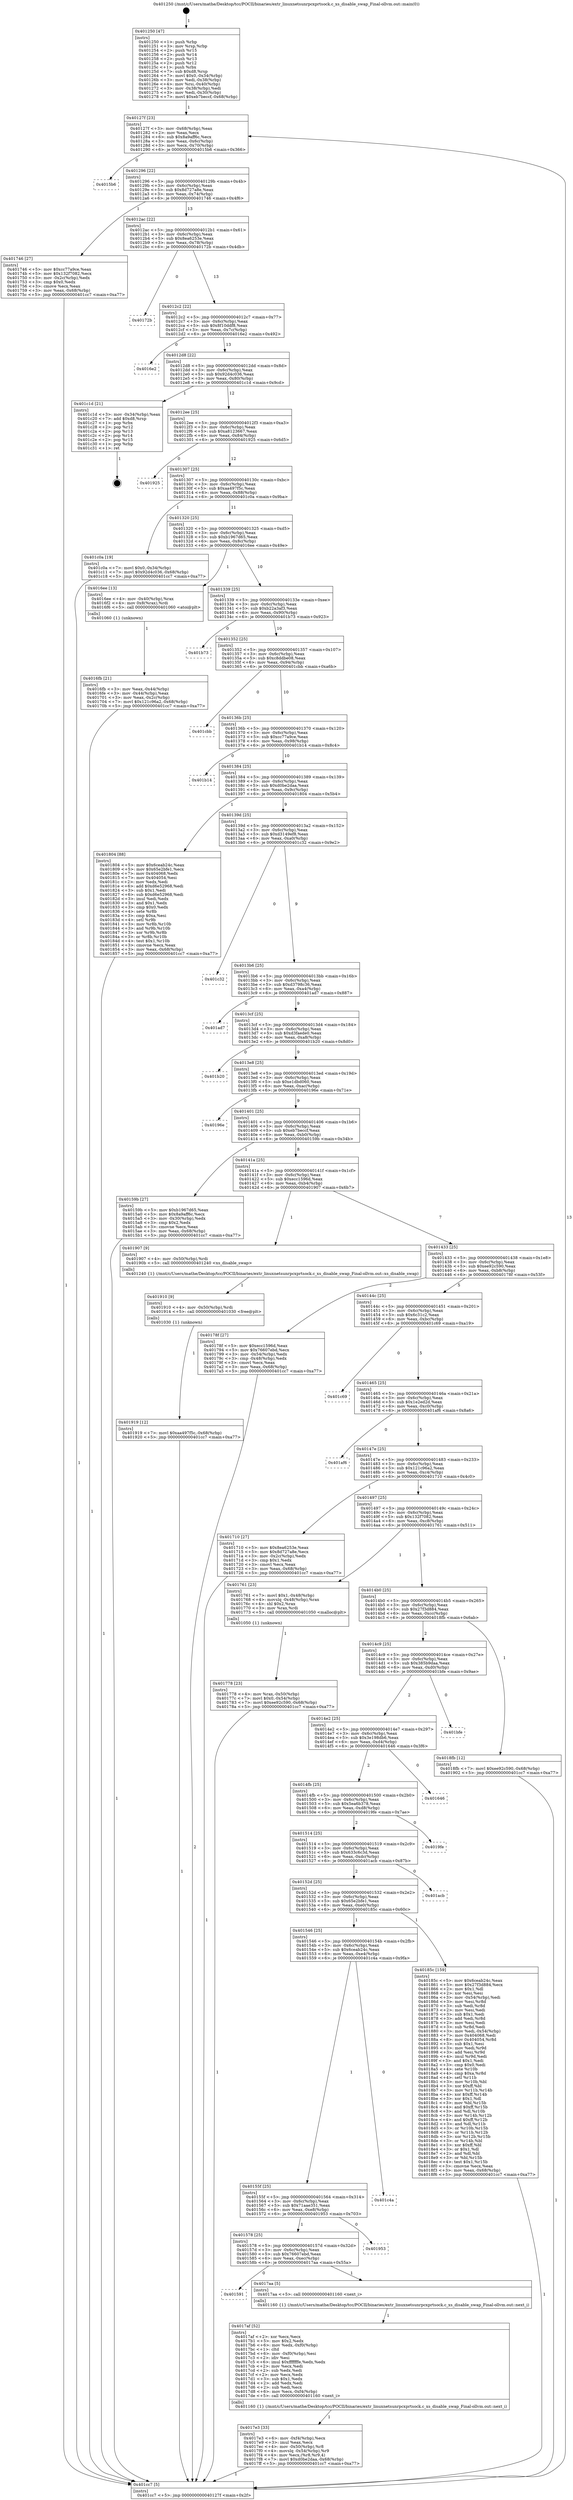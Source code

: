 digraph "0x401250" {
  label = "0x401250 (/mnt/c/Users/mathe/Desktop/tcc/POCII/binaries/extr_linuxnetsunrpcxprtsock.c_xs_disable_swap_Final-ollvm.out::main(0))"
  labelloc = "t"
  node[shape=record]

  Entry [label="",width=0.3,height=0.3,shape=circle,fillcolor=black,style=filled]
  "0x40127f" [label="{
     0x40127f [23]\l
     | [instrs]\l
     &nbsp;&nbsp;0x40127f \<+3\>: mov -0x68(%rbp),%eax\l
     &nbsp;&nbsp;0x401282 \<+2\>: mov %eax,%ecx\l
     &nbsp;&nbsp;0x401284 \<+6\>: sub $0x8a9aff6c,%ecx\l
     &nbsp;&nbsp;0x40128a \<+3\>: mov %eax,-0x6c(%rbp)\l
     &nbsp;&nbsp;0x40128d \<+3\>: mov %ecx,-0x70(%rbp)\l
     &nbsp;&nbsp;0x401290 \<+6\>: je 00000000004015b6 \<main+0x366\>\l
  }"]
  "0x4015b6" [label="{
     0x4015b6\l
  }", style=dashed]
  "0x401296" [label="{
     0x401296 [22]\l
     | [instrs]\l
     &nbsp;&nbsp;0x401296 \<+5\>: jmp 000000000040129b \<main+0x4b\>\l
     &nbsp;&nbsp;0x40129b \<+3\>: mov -0x6c(%rbp),%eax\l
     &nbsp;&nbsp;0x40129e \<+5\>: sub $0x8d727a8e,%eax\l
     &nbsp;&nbsp;0x4012a3 \<+3\>: mov %eax,-0x74(%rbp)\l
     &nbsp;&nbsp;0x4012a6 \<+6\>: je 0000000000401746 \<main+0x4f6\>\l
  }"]
  Exit [label="",width=0.3,height=0.3,shape=circle,fillcolor=black,style=filled,peripheries=2]
  "0x401746" [label="{
     0x401746 [27]\l
     | [instrs]\l
     &nbsp;&nbsp;0x401746 \<+5\>: mov $0xcc77a9ce,%eax\l
     &nbsp;&nbsp;0x40174b \<+5\>: mov $0x132f7082,%ecx\l
     &nbsp;&nbsp;0x401750 \<+3\>: mov -0x2c(%rbp),%edx\l
     &nbsp;&nbsp;0x401753 \<+3\>: cmp $0x0,%edx\l
     &nbsp;&nbsp;0x401756 \<+3\>: cmove %ecx,%eax\l
     &nbsp;&nbsp;0x401759 \<+3\>: mov %eax,-0x68(%rbp)\l
     &nbsp;&nbsp;0x40175c \<+5\>: jmp 0000000000401cc7 \<main+0xa77\>\l
  }"]
  "0x4012ac" [label="{
     0x4012ac [22]\l
     | [instrs]\l
     &nbsp;&nbsp;0x4012ac \<+5\>: jmp 00000000004012b1 \<main+0x61\>\l
     &nbsp;&nbsp;0x4012b1 \<+3\>: mov -0x6c(%rbp),%eax\l
     &nbsp;&nbsp;0x4012b4 \<+5\>: sub $0x8ea6253e,%eax\l
     &nbsp;&nbsp;0x4012b9 \<+3\>: mov %eax,-0x78(%rbp)\l
     &nbsp;&nbsp;0x4012bc \<+6\>: je 000000000040172b \<main+0x4db\>\l
  }"]
  "0x401919" [label="{
     0x401919 [12]\l
     | [instrs]\l
     &nbsp;&nbsp;0x401919 \<+7\>: movl $0xaa497f5c,-0x68(%rbp)\l
     &nbsp;&nbsp;0x401920 \<+5\>: jmp 0000000000401cc7 \<main+0xa77\>\l
  }"]
  "0x40172b" [label="{
     0x40172b\l
  }", style=dashed]
  "0x4012c2" [label="{
     0x4012c2 [22]\l
     | [instrs]\l
     &nbsp;&nbsp;0x4012c2 \<+5\>: jmp 00000000004012c7 \<main+0x77\>\l
     &nbsp;&nbsp;0x4012c7 \<+3\>: mov -0x6c(%rbp),%eax\l
     &nbsp;&nbsp;0x4012ca \<+5\>: sub $0x8f10ddf8,%eax\l
     &nbsp;&nbsp;0x4012cf \<+3\>: mov %eax,-0x7c(%rbp)\l
     &nbsp;&nbsp;0x4012d2 \<+6\>: je 00000000004016e2 \<main+0x492\>\l
  }"]
  "0x401910" [label="{
     0x401910 [9]\l
     | [instrs]\l
     &nbsp;&nbsp;0x401910 \<+4\>: mov -0x50(%rbp),%rdi\l
     &nbsp;&nbsp;0x401914 \<+5\>: call 0000000000401030 \<free@plt\>\l
     | [calls]\l
     &nbsp;&nbsp;0x401030 \{1\} (unknown)\l
  }"]
  "0x4016e2" [label="{
     0x4016e2\l
  }", style=dashed]
  "0x4012d8" [label="{
     0x4012d8 [22]\l
     | [instrs]\l
     &nbsp;&nbsp;0x4012d8 \<+5\>: jmp 00000000004012dd \<main+0x8d\>\l
     &nbsp;&nbsp;0x4012dd \<+3\>: mov -0x6c(%rbp),%eax\l
     &nbsp;&nbsp;0x4012e0 \<+5\>: sub $0x92d4c036,%eax\l
     &nbsp;&nbsp;0x4012e5 \<+3\>: mov %eax,-0x80(%rbp)\l
     &nbsp;&nbsp;0x4012e8 \<+6\>: je 0000000000401c1d \<main+0x9cd\>\l
  }"]
  "0x4017e3" [label="{
     0x4017e3 [33]\l
     | [instrs]\l
     &nbsp;&nbsp;0x4017e3 \<+6\>: mov -0xf4(%rbp),%ecx\l
     &nbsp;&nbsp;0x4017e9 \<+3\>: imul %eax,%ecx\l
     &nbsp;&nbsp;0x4017ec \<+4\>: mov -0x50(%rbp),%r8\l
     &nbsp;&nbsp;0x4017f0 \<+4\>: movslq -0x54(%rbp),%r9\l
     &nbsp;&nbsp;0x4017f4 \<+4\>: mov %ecx,(%r8,%r9,4)\l
     &nbsp;&nbsp;0x4017f8 \<+7\>: movl $0xd0be2daa,-0x68(%rbp)\l
     &nbsp;&nbsp;0x4017ff \<+5\>: jmp 0000000000401cc7 \<main+0xa77\>\l
  }"]
  "0x401c1d" [label="{
     0x401c1d [21]\l
     | [instrs]\l
     &nbsp;&nbsp;0x401c1d \<+3\>: mov -0x34(%rbp),%eax\l
     &nbsp;&nbsp;0x401c20 \<+7\>: add $0xd8,%rsp\l
     &nbsp;&nbsp;0x401c27 \<+1\>: pop %rbx\l
     &nbsp;&nbsp;0x401c28 \<+2\>: pop %r12\l
     &nbsp;&nbsp;0x401c2a \<+2\>: pop %r13\l
     &nbsp;&nbsp;0x401c2c \<+2\>: pop %r14\l
     &nbsp;&nbsp;0x401c2e \<+2\>: pop %r15\l
     &nbsp;&nbsp;0x401c30 \<+1\>: pop %rbp\l
     &nbsp;&nbsp;0x401c31 \<+1\>: ret\l
  }"]
  "0x4012ee" [label="{
     0x4012ee [25]\l
     | [instrs]\l
     &nbsp;&nbsp;0x4012ee \<+5\>: jmp 00000000004012f3 \<main+0xa3\>\l
     &nbsp;&nbsp;0x4012f3 \<+3\>: mov -0x6c(%rbp),%eax\l
     &nbsp;&nbsp;0x4012f6 \<+5\>: sub $0xa8123667,%eax\l
     &nbsp;&nbsp;0x4012fb \<+6\>: mov %eax,-0x84(%rbp)\l
     &nbsp;&nbsp;0x401301 \<+6\>: je 0000000000401925 \<main+0x6d5\>\l
  }"]
  "0x4017af" [label="{
     0x4017af [52]\l
     | [instrs]\l
     &nbsp;&nbsp;0x4017af \<+2\>: xor %ecx,%ecx\l
     &nbsp;&nbsp;0x4017b1 \<+5\>: mov $0x2,%edx\l
     &nbsp;&nbsp;0x4017b6 \<+6\>: mov %edx,-0xf0(%rbp)\l
     &nbsp;&nbsp;0x4017bc \<+1\>: cltd\l
     &nbsp;&nbsp;0x4017bd \<+6\>: mov -0xf0(%rbp),%esi\l
     &nbsp;&nbsp;0x4017c3 \<+2\>: idiv %esi\l
     &nbsp;&nbsp;0x4017c5 \<+6\>: imul $0xfffffffe,%edx,%edx\l
     &nbsp;&nbsp;0x4017cb \<+2\>: mov %ecx,%edi\l
     &nbsp;&nbsp;0x4017cd \<+2\>: sub %edx,%edi\l
     &nbsp;&nbsp;0x4017cf \<+2\>: mov %ecx,%edx\l
     &nbsp;&nbsp;0x4017d1 \<+3\>: sub $0x1,%edx\l
     &nbsp;&nbsp;0x4017d4 \<+2\>: add %edx,%edi\l
     &nbsp;&nbsp;0x4017d6 \<+2\>: sub %edi,%ecx\l
     &nbsp;&nbsp;0x4017d8 \<+6\>: mov %ecx,-0xf4(%rbp)\l
     &nbsp;&nbsp;0x4017de \<+5\>: call 0000000000401160 \<next_i\>\l
     | [calls]\l
     &nbsp;&nbsp;0x401160 \{1\} (/mnt/c/Users/mathe/Desktop/tcc/POCII/binaries/extr_linuxnetsunrpcxprtsock.c_xs_disable_swap_Final-ollvm.out::next_i)\l
  }"]
  "0x401925" [label="{
     0x401925\l
  }", style=dashed]
  "0x401307" [label="{
     0x401307 [25]\l
     | [instrs]\l
     &nbsp;&nbsp;0x401307 \<+5\>: jmp 000000000040130c \<main+0xbc\>\l
     &nbsp;&nbsp;0x40130c \<+3\>: mov -0x6c(%rbp),%eax\l
     &nbsp;&nbsp;0x40130f \<+5\>: sub $0xaa497f5c,%eax\l
     &nbsp;&nbsp;0x401314 \<+6\>: mov %eax,-0x88(%rbp)\l
     &nbsp;&nbsp;0x40131a \<+6\>: je 0000000000401c0a \<main+0x9ba\>\l
  }"]
  "0x401591" [label="{
     0x401591\l
  }", style=dashed]
  "0x401c0a" [label="{
     0x401c0a [19]\l
     | [instrs]\l
     &nbsp;&nbsp;0x401c0a \<+7\>: movl $0x0,-0x34(%rbp)\l
     &nbsp;&nbsp;0x401c11 \<+7\>: movl $0x92d4c036,-0x68(%rbp)\l
     &nbsp;&nbsp;0x401c18 \<+5\>: jmp 0000000000401cc7 \<main+0xa77\>\l
  }"]
  "0x401320" [label="{
     0x401320 [25]\l
     | [instrs]\l
     &nbsp;&nbsp;0x401320 \<+5\>: jmp 0000000000401325 \<main+0xd5\>\l
     &nbsp;&nbsp;0x401325 \<+3\>: mov -0x6c(%rbp),%eax\l
     &nbsp;&nbsp;0x401328 \<+5\>: sub $0xb1967d65,%eax\l
     &nbsp;&nbsp;0x40132d \<+6\>: mov %eax,-0x8c(%rbp)\l
     &nbsp;&nbsp;0x401333 \<+6\>: je 00000000004016ee \<main+0x49e\>\l
  }"]
  "0x4017aa" [label="{
     0x4017aa [5]\l
     | [instrs]\l
     &nbsp;&nbsp;0x4017aa \<+5\>: call 0000000000401160 \<next_i\>\l
     | [calls]\l
     &nbsp;&nbsp;0x401160 \{1\} (/mnt/c/Users/mathe/Desktop/tcc/POCII/binaries/extr_linuxnetsunrpcxprtsock.c_xs_disable_swap_Final-ollvm.out::next_i)\l
  }"]
  "0x4016ee" [label="{
     0x4016ee [13]\l
     | [instrs]\l
     &nbsp;&nbsp;0x4016ee \<+4\>: mov -0x40(%rbp),%rax\l
     &nbsp;&nbsp;0x4016f2 \<+4\>: mov 0x8(%rax),%rdi\l
     &nbsp;&nbsp;0x4016f6 \<+5\>: call 0000000000401060 \<atoi@plt\>\l
     | [calls]\l
     &nbsp;&nbsp;0x401060 \{1\} (unknown)\l
  }"]
  "0x401339" [label="{
     0x401339 [25]\l
     | [instrs]\l
     &nbsp;&nbsp;0x401339 \<+5\>: jmp 000000000040133e \<main+0xee\>\l
     &nbsp;&nbsp;0x40133e \<+3\>: mov -0x6c(%rbp),%eax\l
     &nbsp;&nbsp;0x401341 \<+5\>: sub $0xb22a3af3,%eax\l
     &nbsp;&nbsp;0x401346 \<+6\>: mov %eax,-0x90(%rbp)\l
     &nbsp;&nbsp;0x40134c \<+6\>: je 0000000000401b73 \<main+0x923\>\l
  }"]
  "0x401578" [label="{
     0x401578 [25]\l
     | [instrs]\l
     &nbsp;&nbsp;0x401578 \<+5\>: jmp 000000000040157d \<main+0x32d\>\l
     &nbsp;&nbsp;0x40157d \<+3\>: mov -0x6c(%rbp),%eax\l
     &nbsp;&nbsp;0x401580 \<+5\>: sub $0x76607ebd,%eax\l
     &nbsp;&nbsp;0x401585 \<+6\>: mov %eax,-0xec(%rbp)\l
     &nbsp;&nbsp;0x40158b \<+6\>: je 00000000004017aa \<main+0x55a\>\l
  }"]
  "0x401b73" [label="{
     0x401b73\l
  }", style=dashed]
  "0x401352" [label="{
     0x401352 [25]\l
     | [instrs]\l
     &nbsp;&nbsp;0x401352 \<+5\>: jmp 0000000000401357 \<main+0x107\>\l
     &nbsp;&nbsp;0x401357 \<+3\>: mov -0x6c(%rbp),%eax\l
     &nbsp;&nbsp;0x40135a \<+5\>: sub $0xc8ddbe08,%eax\l
     &nbsp;&nbsp;0x40135f \<+6\>: mov %eax,-0x94(%rbp)\l
     &nbsp;&nbsp;0x401365 \<+6\>: je 0000000000401cbb \<main+0xa6b\>\l
  }"]
  "0x401953" [label="{
     0x401953\l
  }", style=dashed]
  "0x401cbb" [label="{
     0x401cbb\l
  }", style=dashed]
  "0x40136b" [label="{
     0x40136b [25]\l
     | [instrs]\l
     &nbsp;&nbsp;0x40136b \<+5\>: jmp 0000000000401370 \<main+0x120\>\l
     &nbsp;&nbsp;0x401370 \<+3\>: mov -0x6c(%rbp),%eax\l
     &nbsp;&nbsp;0x401373 \<+5\>: sub $0xcc77a9ce,%eax\l
     &nbsp;&nbsp;0x401378 \<+6\>: mov %eax,-0x98(%rbp)\l
     &nbsp;&nbsp;0x40137e \<+6\>: je 0000000000401b14 \<main+0x8c4\>\l
  }"]
  "0x40155f" [label="{
     0x40155f [25]\l
     | [instrs]\l
     &nbsp;&nbsp;0x40155f \<+5\>: jmp 0000000000401564 \<main+0x314\>\l
     &nbsp;&nbsp;0x401564 \<+3\>: mov -0x6c(%rbp),%eax\l
     &nbsp;&nbsp;0x401567 \<+5\>: sub $0x71aae351,%eax\l
     &nbsp;&nbsp;0x40156c \<+6\>: mov %eax,-0xe8(%rbp)\l
     &nbsp;&nbsp;0x401572 \<+6\>: je 0000000000401953 \<main+0x703\>\l
  }"]
  "0x401b14" [label="{
     0x401b14\l
  }", style=dashed]
  "0x401384" [label="{
     0x401384 [25]\l
     | [instrs]\l
     &nbsp;&nbsp;0x401384 \<+5\>: jmp 0000000000401389 \<main+0x139\>\l
     &nbsp;&nbsp;0x401389 \<+3\>: mov -0x6c(%rbp),%eax\l
     &nbsp;&nbsp;0x40138c \<+5\>: sub $0xd0be2daa,%eax\l
     &nbsp;&nbsp;0x401391 \<+6\>: mov %eax,-0x9c(%rbp)\l
     &nbsp;&nbsp;0x401397 \<+6\>: je 0000000000401804 \<main+0x5b4\>\l
  }"]
  "0x401c4a" [label="{
     0x401c4a\l
  }", style=dashed]
  "0x401804" [label="{
     0x401804 [88]\l
     | [instrs]\l
     &nbsp;&nbsp;0x401804 \<+5\>: mov $0x6ceab24c,%eax\l
     &nbsp;&nbsp;0x401809 \<+5\>: mov $0x65e2bfe1,%ecx\l
     &nbsp;&nbsp;0x40180e \<+7\>: mov 0x404068,%edx\l
     &nbsp;&nbsp;0x401815 \<+7\>: mov 0x404054,%esi\l
     &nbsp;&nbsp;0x40181c \<+2\>: mov %edx,%edi\l
     &nbsp;&nbsp;0x40181e \<+6\>: add $0xd6e52968,%edi\l
     &nbsp;&nbsp;0x401824 \<+3\>: sub $0x1,%edi\l
     &nbsp;&nbsp;0x401827 \<+6\>: sub $0xd6e52968,%edi\l
     &nbsp;&nbsp;0x40182d \<+3\>: imul %edi,%edx\l
     &nbsp;&nbsp;0x401830 \<+3\>: and $0x1,%edx\l
     &nbsp;&nbsp;0x401833 \<+3\>: cmp $0x0,%edx\l
     &nbsp;&nbsp;0x401836 \<+4\>: sete %r8b\l
     &nbsp;&nbsp;0x40183a \<+3\>: cmp $0xa,%esi\l
     &nbsp;&nbsp;0x40183d \<+4\>: setl %r9b\l
     &nbsp;&nbsp;0x401841 \<+3\>: mov %r8b,%r10b\l
     &nbsp;&nbsp;0x401844 \<+3\>: and %r9b,%r10b\l
     &nbsp;&nbsp;0x401847 \<+3\>: xor %r9b,%r8b\l
     &nbsp;&nbsp;0x40184a \<+3\>: or %r8b,%r10b\l
     &nbsp;&nbsp;0x40184d \<+4\>: test $0x1,%r10b\l
     &nbsp;&nbsp;0x401851 \<+3\>: cmovne %ecx,%eax\l
     &nbsp;&nbsp;0x401854 \<+3\>: mov %eax,-0x68(%rbp)\l
     &nbsp;&nbsp;0x401857 \<+5\>: jmp 0000000000401cc7 \<main+0xa77\>\l
  }"]
  "0x40139d" [label="{
     0x40139d [25]\l
     | [instrs]\l
     &nbsp;&nbsp;0x40139d \<+5\>: jmp 00000000004013a2 \<main+0x152\>\l
     &nbsp;&nbsp;0x4013a2 \<+3\>: mov -0x6c(%rbp),%eax\l
     &nbsp;&nbsp;0x4013a5 \<+5\>: sub $0xd3149ef8,%eax\l
     &nbsp;&nbsp;0x4013aa \<+6\>: mov %eax,-0xa0(%rbp)\l
     &nbsp;&nbsp;0x4013b0 \<+6\>: je 0000000000401c32 \<main+0x9e2\>\l
  }"]
  "0x401546" [label="{
     0x401546 [25]\l
     | [instrs]\l
     &nbsp;&nbsp;0x401546 \<+5\>: jmp 000000000040154b \<main+0x2fb\>\l
     &nbsp;&nbsp;0x40154b \<+3\>: mov -0x6c(%rbp),%eax\l
     &nbsp;&nbsp;0x40154e \<+5\>: sub $0x6ceab24c,%eax\l
     &nbsp;&nbsp;0x401553 \<+6\>: mov %eax,-0xe4(%rbp)\l
     &nbsp;&nbsp;0x401559 \<+6\>: je 0000000000401c4a \<main+0x9fa\>\l
  }"]
  "0x401c32" [label="{
     0x401c32\l
  }", style=dashed]
  "0x4013b6" [label="{
     0x4013b6 [25]\l
     | [instrs]\l
     &nbsp;&nbsp;0x4013b6 \<+5\>: jmp 00000000004013bb \<main+0x16b\>\l
     &nbsp;&nbsp;0x4013bb \<+3\>: mov -0x6c(%rbp),%eax\l
     &nbsp;&nbsp;0x4013be \<+5\>: sub $0xd3798c36,%eax\l
     &nbsp;&nbsp;0x4013c3 \<+6\>: mov %eax,-0xa4(%rbp)\l
     &nbsp;&nbsp;0x4013c9 \<+6\>: je 0000000000401ad7 \<main+0x887\>\l
  }"]
  "0x40185c" [label="{
     0x40185c [159]\l
     | [instrs]\l
     &nbsp;&nbsp;0x40185c \<+5\>: mov $0x6ceab24c,%eax\l
     &nbsp;&nbsp;0x401861 \<+5\>: mov $0x27f3d884,%ecx\l
     &nbsp;&nbsp;0x401866 \<+2\>: mov $0x1,%dl\l
     &nbsp;&nbsp;0x401868 \<+2\>: xor %esi,%esi\l
     &nbsp;&nbsp;0x40186a \<+3\>: mov -0x54(%rbp),%edi\l
     &nbsp;&nbsp;0x40186d \<+3\>: mov %esi,%r8d\l
     &nbsp;&nbsp;0x401870 \<+3\>: sub %edi,%r8d\l
     &nbsp;&nbsp;0x401873 \<+2\>: mov %esi,%edi\l
     &nbsp;&nbsp;0x401875 \<+3\>: sub $0x1,%edi\l
     &nbsp;&nbsp;0x401878 \<+3\>: add %edi,%r8d\l
     &nbsp;&nbsp;0x40187b \<+2\>: mov %esi,%edi\l
     &nbsp;&nbsp;0x40187d \<+3\>: sub %r8d,%edi\l
     &nbsp;&nbsp;0x401880 \<+3\>: mov %edi,-0x54(%rbp)\l
     &nbsp;&nbsp;0x401883 \<+7\>: mov 0x404068,%edi\l
     &nbsp;&nbsp;0x40188a \<+8\>: mov 0x404054,%r8d\l
     &nbsp;&nbsp;0x401892 \<+3\>: sub $0x1,%esi\l
     &nbsp;&nbsp;0x401895 \<+3\>: mov %edi,%r9d\l
     &nbsp;&nbsp;0x401898 \<+3\>: add %esi,%r9d\l
     &nbsp;&nbsp;0x40189b \<+4\>: imul %r9d,%edi\l
     &nbsp;&nbsp;0x40189f \<+3\>: and $0x1,%edi\l
     &nbsp;&nbsp;0x4018a2 \<+3\>: cmp $0x0,%edi\l
     &nbsp;&nbsp;0x4018a5 \<+4\>: sete %r10b\l
     &nbsp;&nbsp;0x4018a9 \<+4\>: cmp $0xa,%r8d\l
     &nbsp;&nbsp;0x4018ad \<+4\>: setl %r11b\l
     &nbsp;&nbsp;0x4018b1 \<+3\>: mov %r10b,%bl\l
     &nbsp;&nbsp;0x4018b4 \<+3\>: xor $0xff,%bl\l
     &nbsp;&nbsp;0x4018b7 \<+3\>: mov %r11b,%r14b\l
     &nbsp;&nbsp;0x4018ba \<+4\>: xor $0xff,%r14b\l
     &nbsp;&nbsp;0x4018be \<+3\>: xor $0x1,%dl\l
     &nbsp;&nbsp;0x4018c1 \<+3\>: mov %bl,%r15b\l
     &nbsp;&nbsp;0x4018c4 \<+4\>: and $0xff,%r15b\l
     &nbsp;&nbsp;0x4018c8 \<+3\>: and %dl,%r10b\l
     &nbsp;&nbsp;0x4018cb \<+3\>: mov %r14b,%r12b\l
     &nbsp;&nbsp;0x4018ce \<+4\>: and $0xff,%r12b\l
     &nbsp;&nbsp;0x4018d2 \<+3\>: and %dl,%r11b\l
     &nbsp;&nbsp;0x4018d5 \<+3\>: or %r10b,%r15b\l
     &nbsp;&nbsp;0x4018d8 \<+3\>: or %r11b,%r12b\l
     &nbsp;&nbsp;0x4018db \<+3\>: xor %r12b,%r15b\l
     &nbsp;&nbsp;0x4018de \<+3\>: or %r14b,%bl\l
     &nbsp;&nbsp;0x4018e1 \<+3\>: xor $0xff,%bl\l
     &nbsp;&nbsp;0x4018e4 \<+3\>: or $0x1,%dl\l
     &nbsp;&nbsp;0x4018e7 \<+2\>: and %dl,%bl\l
     &nbsp;&nbsp;0x4018e9 \<+3\>: or %bl,%r15b\l
     &nbsp;&nbsp;0x4018ec \<+4\>: test $0x1,%r15b\l
     &nbsp;&nbsp;0x4018f0 \<+3\>: cmovne %ecx,%eax\l
     &nbsp;&nbsp;0x4018f3 \<+3\>: mov %eax,-0x68(%rbp)\l
     &nbsp;&nbsp;0x4018f6 \<+5\>: jmp 0000000000401cc7 \<main+0xa77\>\l
  }"]
  "0x401ad7" [label="{
     0x401ad7\l
  }", style=dashed]
  "0x4013cf" [label="{
     0x4013cf [25]\l
     | [instrs]\l
     &nbsp;&nbsp;0x4013cf \<+5\>: jmp 00000000004013d4 \<main+0x184\>\l
     &nbsp;&nbsp;0x4013d4 \<+3\>: mov -0x6c(%rbp),%eax\l
     &nbsp;&nbsp;0x4013d7 \<+5\>: sub $0xd3faede0,%eax\l
     &nbsp;&nbsp;0x4013dc \<+6\>: mov %eax,-0xa8(%rbp)\l
     &nbsp;&nbsp;0x4013e2 \<+6\>: je 0000000000401b20 \<main+0x8d0\>\l
  }"]
  "0x40152d" [label="{
     0x40152d [25]\l
     | [instrs]\l
     &nbsp;&nbsp;0x40152d \<+5\>: jmp 0000000000401532 \<main+0x2e2\>\l
     &nbsp;&nbsp;0x401532 \<+3\>: mov -0x6c(%rbp),%eax\l
     &nbsp;&nbsp;0x401535 \<+5\>: sub $0x65e2bfe1,%eax\l
     &nbsp;&nbsp;0x40153a \<+6\>: mov %eax,-0xe0(%rbp)\l
     &nbsp;&nbsp;0x401540 \<+6\>: je 000000000040185c \<main+0x60c\>\l
  }"]
  "0x401b20" [label="{
     0x401b20\l
  }", style=dashed]
  "0x4013e8" [label="{
     0x4013e8 [25]\l
     | [instrs]\l
     &nbsp;&nbsp;0x4013e8 \<+5\>: jmp 00000000004013ed \<main+0x19d\>\l
     &nbsp;&nbsp;0x4013ed \<+3\>: mov -0x6c(%rbp),%eax\l
     &nbsp;&nbsp;0x4013f0 \<+5\>: sub $0xe1dbd060,%eax\l
     &nbsp;&nbsp;0x4013f5 \<+6\>: mov %eax,-0xac(%rbp)\l
     &nbsp;&nbsp;0x4013fb \<+6\>: je 000000000040196e \<main+0x71e\>\l
  }"]
  "0x401acb" [label="{
     0x401acb\l
  }", style=dashed]
  "0x40196e" [label="{
     0x40196e\l
  }", style=dashed]
  "0x401401" [label="{
     0x401401 [25]\l
     | [instrs]\l
     &nbsp;&nbsp;0x401401 \<+5\>: jmp 0000000000401406 \<main+0x1b6\>\l
     &nbsp;&nbsp;0x401406 \<+3\>: mov -0x6c(%rbp),%eax\l
     &nbsp;&nbsp;0x401409 \<+5\>: sub $0xeb7beccf,%eax\l
     &nbsp;&nbsp;0x40140e \<+6\>: mov %eax,-0xb0(%rbp)\l
     &nbsp;&nbsp;0x401414 \<+6\>: je 000000000040159b \<main+0x34b\>\l
  }"]
  "0x401514" [label="{
     0x401514 [25]\l
     | [instrs]\l
     &nbsp;&nbsp;0x401514 \<+5\>: jmp 0000000000401519 \<main+0x2c9\>\l
     &nbsp;&nbsp;0x401519 \<+3\>: mov -0x6c(%rbp),%eax\l
     &nbsp;&nbsp;0x40151c \<+5\>: sub $0x633c6c3d,%eax\l
     &nbsp;&nbsp;0x401521 \<+6\>: mov %eax,-0xdc(%rbp)\l
     &nbsp;&nbsp;0x401527 \<+6\>: je 0000000000401acb \<main+0x87b\>\l
  }"]
  "0x40159b" [label="{
     0x40159b [27]\l
     | [instrs]\l
     &nbsp;&nbsp;0x40159b \<+5\>: mov $0xb1967d65,%eax\l
     &nbsp;&nbsp;0x4015a0 \<+5\>: mov $0x8a9aff6c,%ecx\l
     &nbsp;&nbsp;0x4015a5 \<+3\>: mov -0x30(%rbp),%edx\l
     &nbsp;&nbsp;0x4015a8 \<+3\>: cmp $0x2,%edx\l
     &nbsp;&nbsp;0x4015ab \<+3\>: cmovne %ecx,%eax\l
     &nbsp;&nbsp;0x4015ae \<+3\>: mov %eax,-0x68(%rbp)\l
     &nbsp;&nbsp;0x4015b1 \<+5\>: jmp 0000000000401cc7 \<main+0xa77\>\l
  }"]
  "0x40141a" [label="{
     0x40141a [25]\l
     | [instrs]\l
     &nbsp;&nbsp;0x40141a \<+5\>: jmp 000000000040141f \<main+0x1cf\>\l
     &nbsp;&nbsp;0x40141f \<+3\>: mov -0x6c(%rbp),%eax\l
     &nbsp;&nbsp;0x401422 \<+5\>: sub $0xecc1596d,%eax\l
     &nbsp;&nbsp;0x401427 \<+6\>: mov %eax,-0xb4(%rbp)\l
     &nbsp;&nbsp;0x40142d \<+6\>: je 0000000000401907 \<main+0x6b7\>\l
  }"]
  "0x401cc7" [label="{
     0x401cc7 [5]\l
     | [instrs]\l
     &nbsp;&nbsp;0x401cc7 \<+5\>: jmp 000000000040127f \<main+0x2f\>\l
  }"]
  "0x401250" [label="{
     0x401250 [47]\l
     | [instrs]\l
     &nbsp;&nbsp;0x401250 \<+1\>: push %rbp\l
     &nbsp;&nbsp;0x401251 \<+3\>: mov %rsp,%rbp\l
     &nbsp;&nbsp;0x401254 \<+2\>: push %r15\l
     &nbsp;&nbsp;0x401256 \<+2\>: push %r14\l
     &nbsp;&nbsp;0x401258 \<+2\>: push %r13\l
     &nbsp;&nbsp;0x40125a \<+2\>: push %r12\l
     &nbsp;&nbsp;0x40125c \<+1\>: push %rbx\l
     &nbsp;&nbsp;0x40125d \<+7\>: sub $0xd8,%rsp\l
     &nbsp;&nbsp;0x401264 \<+7\>: movl $0x0,-0x34(%rbp)\l
     &nbsp;&nbsp;0x40126b \<+3\>: mov %edi,-0x38(%rbp)\l
     &nbsp;&nbsp;0x40126e \<+4\>: mov %rsi,-0x40(%rbp)\l
     &nbsp;&nbsp;0x401272 \<+3\>: mov -0x38(%rbp),%edi\l
     &nbsp;&nbsp;0x401275 \<+3\>: mov %edi,-0x30(%rbp)\l
     &nbsp;&nbsp;0x401278 \<+7\>: movl $0xeb7beccf,-0x68(%rbp)\l
  }"]
  "0x4016fb" [label="{
     0x4016fb [21]\l
     | [instrs]\l
     &nbsp;&nbsp;0x4016fb \<+3\>: mov %eax,-0x44(%rbp)\l
     &nbsp;&nbsp;0x4016fe \<+3\>: mov -0x44(%rbp),%eax\l
     &nbsp;&nbsp;0x401701 \<+3\>: mov %eax,-0x2c(%rbp)\l
     &nbsp;&nbsp;0x401704 \<+7\>: movl $0x121c96a2,-0x68(%rbp)\l
     &nbsp;&nbsp;0x40170b \<+5\>: jmp 0000000000401cc7 \<main+0xa77\>\l
  }"]
  "0x4019fe" [label="{
     0x4019fe\l
  }", style=dashed]
  "0x401907" [label="{
     0x401907 [9]\l
     | [instrs]\l
     &nbsp;&nbsp;0x401907 \<+4\>: mov -0x50(%rbp),%rdi\l
     &nbsp;&nbsp;0x40190b \<+5\>: call 0000000000401240 \<xs_disable_swap\>\l
     | [calls]\l
     &nbsp;&nbsp;0x401240 \{1\} (/mnt/c/Users/mathe/Desktop/tcc/POCII/binaries/extr_linuxnetsunrpcxprtsock.c_xs_disable_swap_Final-ollvm.out::xs_disable_swap)\l
  }"]
  "0x401433" [label="{
     0x401433 [25]\l
     | [instrs]\l
     &nbsp;&nbsp;0x401433 \<+5\>: jmp 0000000000401438 \<main+0x1e8\>\l
     &nbsp;&nbsp;0x401438 \<+3\>: mov -0x6c(%rbp),%eax\l
     &nbsp;&nbsp;0x40143b \<+5\>: sub $0xee92c590,%eax\l
     &nbsp;&nbsp;0x401440 \<+6\>: mov %eax,-0xb8(%rbp)\l
     &nbsp;&nbsp;0x401446 \<+6\>: je 000000000040178f \<main+0x53f\>\l
  }"]
  "0x4014fb" [label="{
     0x4014fb [25]\l
     | [instrs]\l
     &nbsp;&nbsp;0x4014fb \<+5\>: jmp 0000000000401500 \<main+0x2b0\>\l
     &nbsp;&nbsp;0x401500 \<+3\>: mov -0x6c(%rbp),%eax\l
     &nbsp;&nbsp;0x401503 \<+5\>: sub $0x5ea6b378,%eax\l
     &nbsp;&nbsp;0x401508 \<+6\>: mov %eax,-0xd8(%rbp)\l
     &nbsp;&nbsp;0x40150e \<+6\>: je 00000000004019fe \<main+0x7ae\>\l
  }"]
  "0x40178f" [label="{
     0x40178f [27]\l
     | [instrs]\l
     &nbsp;&nbsp;0x40178f \<+5\>: mov $0xecc1596d,%eax\l
     &nbsp;&nbsp;0x401794 \<+5\>: mov $0x76607ebd,%ecx\l
     &nbsp;&nbsp;0x401799 \<+3\>: mov -0x54(%rbp),%edx\l
     &nbsp;&nbsp;0x40179c \<+3\>: cmp -0x48(%rbp),%edx\l
     &nbsp;&nbsp;0x40179f \<+3\>: cmovl %ecx,%eax\l
     &nbsp;&nbsp;0x4017a2 \<+3\>: mov %eax,-0x68(%rbp)\l
     &nbsp;&nbsp;0x4017a5 \<+5\>: jmp 0000000000401cc7 \<main+0xa77\>\l
  }"]
  "0x40144c" [label="{
     0x40144c [25]\l
     | [instrs]\l
     &nbsp;&nbsp;0x40144c \<+5\>: jmp 0000000000401451 \<main+0x201\>\l
     &nbsp;&nbsp;0x401451 \<+3\>: mov -0x6c(%rbp),%eax\l
     &nbsp;&nbsp;0x401454 \<+5\>: sub $0x6c31c2,%eax\l
     &nbsp;&nbsp;0x401459 \<+6\>: mov %eax,-0xbc(%rbp)\l
     &nbsp;&nbsp;0x40145f \<+6\>: je 0000000000401c69 \<main+0xa19\>\l
  }"]
  "0x401646" [label="{
     0x401646\l
  }", style=dashed]
  "0x401c69" [label="{
     0x401c69\l
  }", style=dashed]
  "0x401465" [label="{
     0x401465 [25]\l
     | [instrs]\l
     &nbsp;&nbsp;0x401465 \<+5\>: jmp 000000000040146a \<main+0x21a\>\l
     &nbsp;&nbsp;0x40146a \<+3\>: mov -0x6c(%rbp),%eax\l
     &nbsp;&nbsp;0x40146d \<+5\>: sub $0x1e2ed2d,%eax\l
     &nbsp;&nbsp;0x401472 \<+6\>: mov %eax,-0xc0(%rbp)\l
     &nbsp;&nbsp;0x401478 \<+6\>: je 0000000000401af6 \<main+0x8a6\>\l
  }"]
  "0x4014e2" [label="{
     0x4014e2 [25]\l
     | [instrs]\l
     &nbsp;&nbsp;0x4014e2 \<+5\>: jmp 00000000004014e7 \<main+0x297\>\l
     &nbsp;&nbsp;0x4014e7 \<+3\>: mov -0x6c(%rbp),%eax\l
     &nbsp;&nbsp;0x4014ea \<+5\>: sub $0x3e198db6,%eax\l
     &nbsp;&nbsp;0x4014ef \<+6\>: mov %eax,-0xd4(%rbp)\l
     &nbsp;&nbsp;0x4014f5 \<+6\>: je 0000000000401646 \<main+0x3f6\>\l
  }"]
  "0x401af6" [label="{
     0x401af6\l
  }", style=dashed]
  "0x40147e" [label="{
     0x40147e [25]\l
     | [instrs]\l
     &nbsp;&nbsp;0x40147e \<+5\>: jmp 0000000000401483 \<main+0x233\>\l
     &nbsp;&nbsp;0x401483 \<+3\>: mov -0x6c(%rbp),%eax\l
     &nbsp;&nbsp;0x401486 \<+5\>: sub $0x121c96a2,%eax\l
     &nbsp;&nbsp;0x40148b \<+6\>: mov %eax,-0xc4(%rbp)\l
     &nbsp;&nbsp;0x401491 \<+6\>: je 0000000000401710 \<main+0x4c0\>\l
  }"]
  "0x401bfe" [label="{
     0x401bfe\l
  }", style=dashed]
  "0x401710" [label="{
     0x401710 [27]\l
     | [instrs]\l
     &nbsp;&nbsp;0x401710 \<+5\>: mov $0x8ea6253e,%eax\l
     &nbsp;&nbsp;0x401715 \<+5\>: mov $0x8d727a8e,%ecx\l
     &nbsp;&nbsp;0x40171a \<+3\>: mov -0x2c(%rbp),%edx\l
     &nbsp;&nbsp;0x40171d \<+3\>: cmp $0x1,%edx\l
     &nbsp;&nbsp;0x401720 \<+3\>: cmovl %ecx,%eax\l
     &nbsp;&nbsp;0x401723 \<+3\>: mov %eax,-0x68(%rbp)\l
     &nbsp;&nbsp;0x401726 \<+5\>: jmp 0000000000401cc7 \<main+0xa77\>\l
  }"]
  "0x401497" [label="{
     0x401497 [25]\l
     | [instrs]\l
     &nbsp;&nbsp;0x401497 \<+5\>: jmp 000000000040149c \<main+0x24c\>\l
     &nbsp;&nbsp;0x40149c \<+3\>: mov -0x6c(%rbp),%eax\l
     &nbsp;&nbsp;0x40149f \<+5\>: sub $0x132f7082,%eax\l
     &nbsp;&nbsp;0x4014a4 \<+6\>: mov %eax,-0xc8(%rbp)\l
     &nbsp;&nbsp;0x4014aa \<+6\>: je 0000000000401761 \<main+0x511\>\l
  }"]
  "0x4014c9" [label="{
     0x4014c9 [25]\l
     | [instrs]\l
     &nbsp;&nbsp;0x4014c9 \<+5\>: jmp 00000000004014ce \<main+0x27e\>\l
     &nbsp;&nbsp;0x4014ce \<+3\>: mov -0x6c(%rbp),%eax\l
     &nbsp;&nbsp;0x4014d1 \<+5\>: sub $0x385b9daa,%eax\l
     &nbsp;&nbsp;0x4014d6 \<+6\>: mov %eax,-0xd0(%rbp)\l
     &nbsp;&nbsp;0x4014dc \<+6\>: je 0000000000401bfe \<main+0x9ae\>\l
  }"]
  "0x401761" [label="{
     0x401761 [23]\l
     | [instrs]\l
     &nbsp;&nbsp;0x401761 \<+7\>: movl $0x1,-0x48(%rbp)\l
     &nbsp;&nbsp;0x401768 \<+4\>: movslq -0x48(%rbp),%rax\l
     &nbsp;&nbsp;0x40176c \<+4\>: shl $0x2,%rax\l
     &nbsp;&nbsp;0x401770 \<+3\>: mov %rax,%rdi\l
     &nbsp;&nbsp;0x401773 \<+5\>: call 0000000000401050 \<malloc@plt\>\l
     | [calls]\l
     &nbsp;&nbsp;0x401050 \{1\} (unknown)\l
  }"]
  "0x4014b0" [label="{
     0x4014b0 [25]\l
     | [instrs]\l
     &nbsp;&nbsp;0x4014b0 \<+5\>: jmp 00000000004014b5 \<main+0x265\>\l
     &nbsp;&nbsp;0x4014b5 \<+3\>: mov -0x6c(%rbp),%eax\l
     &nbsp;&nbsp;0x4014b8 \<+5\>: sub $0x27f3d884,%eax\l
     &nbsp;&nbsp;0x4014bd \<+6\>: mov %eax,-0xcc(%rbp)\l
     &nbsp;&nbsp;0x4014c3 \<+6\>: je 00000000004018fb \<main+0x6ab\>\l
  }"]
  "0x401778" [label="{
     0x401778 [23]\l
     | [instrs]\l
     &nbsp;&nbsp;0x401778 \<+4\>: mov %rax,-0x50(%rbp)\l
     &nbsp;&nbsp;0x40177c \<+7\>: movl $0x0,-0x54(%rbp)\l
     &nbsp;&nbsp;0x401783 \<+7\>: movl $0xee92c590,-0x68(%rbp)\l
     &nbsp;&nbsp;0x40178a \<+5\>: jmp 0000000000401cc7 \<main+0xa77\>\l
  }"]
  "0x4018fb" [label="{
     0x4018fb [12]\l
     | [instrs]\l
     &nbsp;&nbsp;0x4018fb \<+7\>: movl $0xee92c590,-0x68(%rbp)\l
     &nbsp;&nbsp;0x401902 \<+5\>: jmp 0000000000401cc7 \<main+0xa77\>\l
  }"]
  Entry -> "0x401250" [label=" 1"]
  "0x40127f" -> "0x4015b6" [label=" 0"]
  "0x40127f" -> "0x401296" [label=" 14"]
  "0x401c1d" -> Exit [label=" 1"]
  "0x401296" -> "0x401746" [label=" 1"]
  "0x401296" -> "0x4012ac" [label=" 13"]
  "0x401c0a" -> "0x401cc7" [label=" 1"]
  "0x4012ac" -> "0x40172b" [label=" 0"]
  "0x4012ac" -> "0x4012c2" [label=" 13"]
  "0x401919" -> "0x401cc7" [label=" 1"]
  "0x4012c2" -> "0x4016e2" [label=" 0"]
  "0x4012c2" -> "0x4012d8" [label=" 13"]
  "0x401910" -> "0x401919" [label=" 1"]
  "0x4012d8" -> "0x401c1d" [label=" 1"]
  "0x4012d8" -> "0x4012ee" [label=" 12"]
  "0x401907" -> "0x401910" [label=" 1"]
  "0x4012ee" -> "0x401925" [label=" 0"]
  "0x4012ee" -> "0x401307" [label=" 12"]
  "0x4018fb" -> "0x401cc7" [label=" 1"]
  "0x401307" -> "0x401c0a" [label=" 1"]
  "0x401307" -> "0x401320" [label=" 11"]
  "0x40185c" -> "0x401cc7" [label=" 1"]
  "0x401320" -> "0x4016ee" [label=" 1"]
  "0x401320" -> "0x401339" [label=" 10"]
  "0x401804" -> "0x401cc7" [label=" 1"]
  "0x401339" -> "0x401b73" [label=" 0"]
  "0x401339" -> "0x401352" [label=" 10"]
  "0x4017af" -> "0x4017e3" [label=" 1"]
  "0x401352" -> "0x401cbb" [label=" 0"]
  "0x401352" -> "0x40136b" [label=" 10"]
  "0x4017aa" -> "0x4017af" [label=" 1"]
  "0x40136b" -> "0x401b14" [label=" 0"]
  "0x40136b" -> "0x401384" [label=" 10"]
  "0x401578" -> "0x4017aa" [label=" 1"]
  "0x401384" -> "0x401804" [label=" 1"]
  "0x401384" -> "0x40139d" [label=" 9"]
  "0x4017e3" -> "0x401cc7" [label=" 1"]
  "0x40139d" -> "0x401c32" [label=" 0"]
  "0x40139d" -> "0x4013b6" [label=" 9"]
  "0x40155f" -> "0x401953" [label=" 0"]
  "0x4013b6" -> "0x401ad7" [label=" 0"]
  "0x4013b6" -> "0x4013cf" [label=" 9"]
  "0x401578" -> "0x401591" [label=" 0"]
  "0x4013cf" -> "0x401b20" [label=" 0"]
  "0x4013cf" -> "0x4013e8" [label=" 9"]
  "0x401546" -> "0x401c4a" [label=" 0"]
  "0x4013e8" -> "0x40196e" [label=" 0"]
  "0x4013e8" -> "0x401401" [label=" 9"]
  "0x40155f" -> "0x401578" [label=" 1"]
  "0x401401" -> "0x40159b" [label=" 1"]
  "0x401401" -> "0x40141a" [label=" 8"]
  "0x40159b" -> "0x401cc7" [label=" 1"]
  "0x401250" -> "0x40127f" [label=" 1"]
  "0x401cc7" -> "0x40127f" [label=" 13"]
  "0x4016ee" -> "0x4016fb" [label=" 1"]
  "0x4016fb" -> "0x401cc7" [label=" 1"]
  "0x40152d" -> "0x40185c" [label=" 1"]
  "0x40141a" -> "0x401907" [label=" 1"]
  "0x40141a" -> "0x401433" [label=" 7"]
  "0x401546" -> "0x40155f" [label=" 1"]
  "0x401433" -> "0x40178f" [label=" 2"]
  "0x401433" -> "0x40144c" [label=" 5"]
  "0x401514" -> "0x401acb" [label=" 0"]
  "0x40144c" -> "0x401c69" [label=" 0"]
  "0x40144c" -> "0x401465" [label=" 5"]
  "0x40152d" -> "0x401546" [label=" 1"]
  "0x401465" -> "0x401af6" [label=" 0"]
  "0x401465" -> "0x40147e" [label=" 5"]
  "0x4014fb" -> "0x4019fe" [label=" 0"]
  "0x40147e" -> "0x401710" [label=" 1"]
  "0x40147e" -> "0x401497" [label=" 4"]
  "0x401710" -> "0x401cc7" [label=" 1"]
  "0x401746" -> "0x401cc7" [label=" 1"]
  "0x401514" -> "0x40152d" [label=" 2"]
  "0x401497" -> "0x401761" [label=" 1"]
  "0x401497" -> "0x4014b0" [label=" 3"]
  "0x401761" -> "0x401778" [label=" 1"]
  "0x401778" -> "0x401cc7" [label=" 1"]
  "0x40178f" -> "0x401cc7" [label=" 2"]
  "0x4014e2" -> "0x401646" [label=" 0"]
  "0x4014b0" -> "0x4018fb" [label=" 1"]
  "0x4014b0" -> "0x4014c9" [label=" 2"]
  "0x4014e2" -> "0x4014fb" [label=" 2"]
  "0x4014c9" -> "0x401bfe" [label=" 0"]
  "0x4014c9" -> "0x4014e2" [label=" 2"]
  "0x4014fb" -> "0x401514" [label=" 2"]
}
